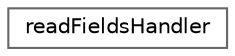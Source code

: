 digraph "Graphical Class Hierarchy"
{
 // LATEX_PDF_SIZE
  bgcolor="transparent";
  edge [fontname=Helvetica,fontsize=10,labelfontname=Helvetica,labelfontsize=10];
  node [fontname=Helvetica,fontsize=10,shape=box,height=0.2,width=0.4];
  rankdir="LR";
  Node0 [id="Node000000",label="readFieldsHandler",height=0.2,width=0.4,color="grey40", fillcolor="white", style="filled",URL="$classFoam_1_1readFieldsHandler.html",tooltip="A simple field-loader, as per the readFields function object."];
}
